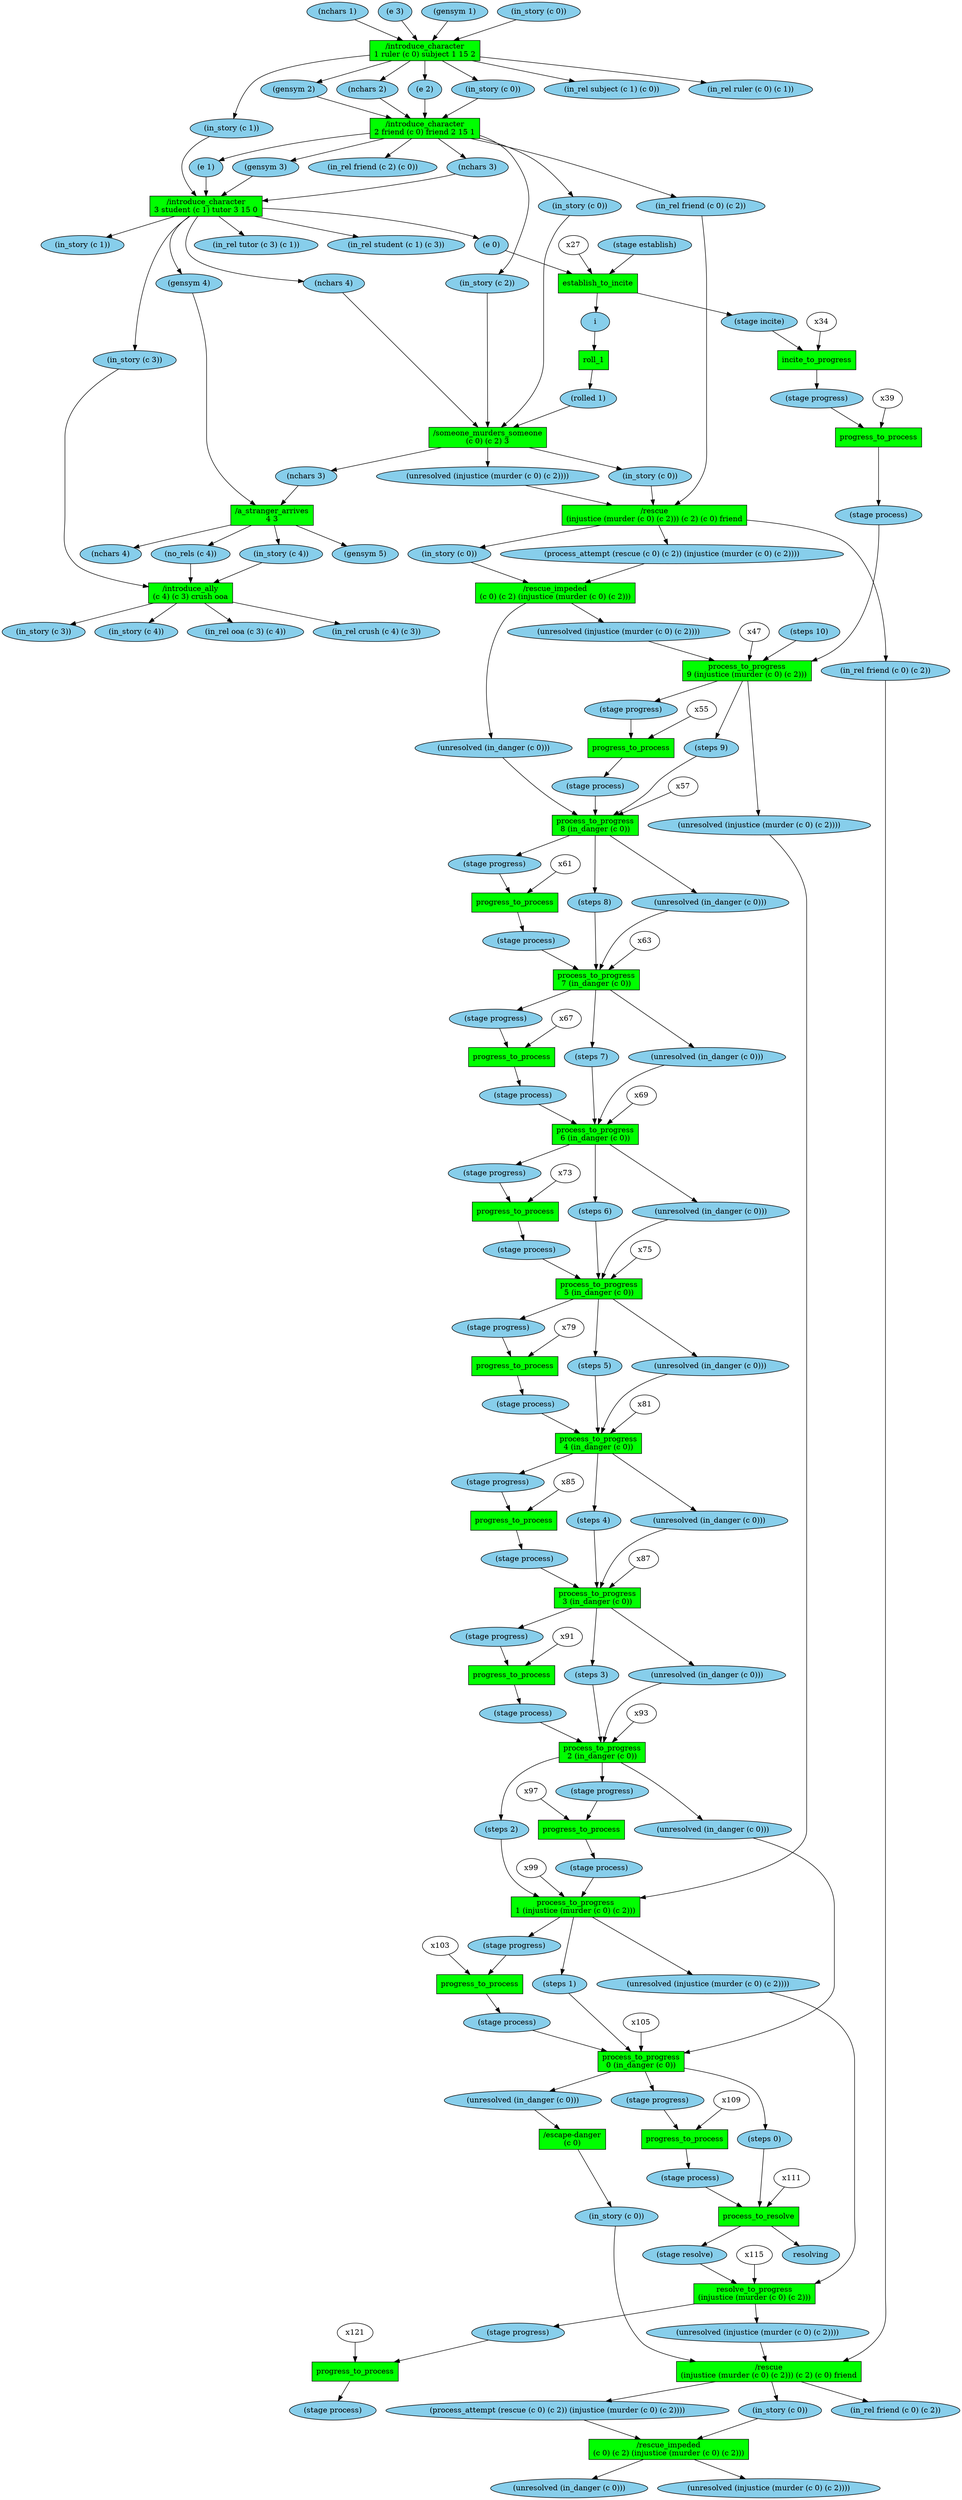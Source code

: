 digraph {
x5 [style=filled,fillcolor=skyblue,label="(nchars 1)"];
x4 [style=filled,fillcolor=skyblue,label="(steps 10)"];
x3 [style=filled,fillcolor=skyblue,label="(e 3)"];
x2 [style=filled,fillcolor=skyblue,label="(gensym 1)"];
x1 [style=filled,fillcolor=skyblue,label="(in_story (c 0))"];
x0 [style=filled,fillcolor=skyblue,label="(stage establish)"];
t0 [shape=box,style=filled,fillcolor=green,label="/introduce_character\n1 ruler (c 0) subject 1 15 2"];
x12 [style=filled,fillcolor=skyblue,label="(gensym 2)"];
x11 [style=filled,fillcolor=skyblue,label="(in_rel subject (c 1) (c 0))"];
x10 [style=filled,fillcolor=skyblue,label="(in_rel ruler (c 0) (c 1))"];
x9 [style=filled,fillcolor=skyblue,label="(in_story (c 1))"];
x8 [style=filled,fillcolor=skyblue,label="(nchars 2)"];
x7 [style=filled,fillcolor=skyblue,label="(e 2)"];
x6 [style=filled,fillcolor=skyblue,label="(in_story (c 0))"];
x2 -> t0;
x1 -> t0;
x5 -> t0;
x3 -> t0;
t0 -> x12;
t0 -> x11;
t0 -> x10;
t0 -> x9;
t0 -> x8;
t0 -> x7;
t0 -> x6;
t1 [shape=box,style=filled,fillcolor=green,label="/introduce_character\n2 friend (c 0) friend 2 15 1"];
x19 [style=filled,fillcolor=skyblue,label="(gensym 3)"];
x18 [style=filled,fillcolor=skyblue,label="(in_rel friend (c 2) (c 0))"];
x17 [style=filled,fillcolor=skyblue,label="(in_rel friend (c 0) (c 2))"];
x16 [style=filled,fillcolor=skyblue,label="(in_story (c 2))"];
x15 [style=filled,fillcolor=skyblue,label="(nchars 3)"];
x14 [style=filled,fillcolor=skyblue,label="(e 1)"];
x13 [style=filled,fillcolor=skyblue,label="(in_story (c 0))"];
x12 -> t1;
x6 -> t1;
x8 -> t1;
x7 -> t1;
t1 -> x19;
t1 -> x18;
t1 -> x17;
t1 -> x16;
t1 -> x15;
t1 -> x14;
t1 -> x13;
t2 [shape=box,style=filled,fillcolor=green,label="/introduce_character\n3 student (c 1) tutor 3 15 0"];
x26 [style=filled,fillcolor=skyblue,label="(gensym 4)"];
x25 [style=filled,fillcolor=skyblue,label="(in_rel tutor (c 3) (c 1))"];
x24 [style=filled,fillcolor=skyblue,label="(in_rel student (c 1) (c 3))"];
x23 [style=filled,fillcolor=skyblue,label="(in_story (c 3))"];
x22 [style=filled,fillcolor=skyblue,label="(nchars 4)"];
x21 [style=filled,fillcolor=skyblue,label="(e 0)"];
x20 [style=filled,fillcolor=skyblue,label="(in_story (c 1))"];
x19 -> t2;
x9 -> t2;
x15 -> t2;
x14 -> t2;
t2 -> x26;
t2 -> x25;
t2 -> x24;
t2 -> x23;
t2 -> x22;
t2 -> x21;
t2 -> x20;
t3 [shape=box,style=filled,fillcolor=green,label="establish_to_incite\n"];
x29 [style=filled,fillcolor=skyblue,label="(stage incite)"];
x28 [style=filled,fillcolor=skyblue,label="i"];
x0 -> t3;
x27 -> t3;
x21 -> t3;
t3 -> x29;
t3 -> x28;
t4 [shape=box,style=filled,fillcolor=green,label="roll_1\n"];
x30 [style=filled,fillcolor=skyblue,label="(rolled 1)"];
x28 -> t4;
t4 -> x30;
t5 [shape=box,style=filled,fillcolor=green,label="/someone_murders_someone\n(c 0) (c 2) 3"];
x33 [style=filled,fillcolor=skyblue,label="(unresolved (injustice (murder (c 0) (c 2))))"];
x32 [style=filled,fillcolor=skyblue,label="(nchars 3)"];
x31 [style=filled,fillcolor=skyblue,label="(in_story (c 0))"];
x30 -> t5;
x13 -> t5;
x16 -> t5;
x22 -> t5;
t5 -> x33;
t5 -> x32;
t5 -> x31;
t6 [shape=box,style=filled,fillcolor=green,label="incite_to_progress\n"];
x35 [style=filled,fillcolor=skyblue,label="(stage progress)"];
x29 -> t6;
x34 -> t6;
t6 -> x35;
t7 [shape=box,style=filled,fillcolor=green,label="/rescue\n(injustice (murder (c 0) (c 2))) (c 2) (c 0) friend"];
x38 [style=filled,fillcolor=skyblue,label="(process_attempt (rescue (c 0) (c 2)) (injustice (murder (c 0) (c 2))))"];
x37 [style=filled,fillcolor=skyblue,label="(in_rel friend (c 0) (c 2))"];
x36 [style=filled,fillcolor=skyblue,label="(in_story (c 0))"];
x33 -> t7;
x31 -> t7;
x17 -> t7;
t7 -> x38;
t7 -> x37;
t7 -> x36;
t8 [shape=box,style=filled,fillcolor=green,label="progress_to_process\n"];
x40 [style=filled,fillcolor=skyblue,label="(stage process)"];
x35 -> t8;
x39 -> t8;
t8 -> x40;
t9 [shape=box,style=filled,fillcolor=green,label="/rescue_impeded\n(c 0) (c 2) (injustice (murder (c 0) (c 2)))"];
x42 [style=filled,fillcolor=skyblue,label="(unresolved (in_danger (c 0)))"];
x41 [style=filled,fillcolor=skyblue,label="(unresolved (injustice (murder (c 0) (c 2))))"];
x38 -> t9;
x36 -> t9;
t9 -> x42;
t9 -> x41;
t10 [shape=box,style=filled,fillcolor=green,label="/a_stranger_arrives\n4 3"];
x46 [style=filled,fillcolor=skyblue,label="(no_rels (c 4))"];
x45 [style=filled,fillcolor=skyblue,label="(gensym 5)"];
x44 [style=filled,fillcolor=skyblue,label="(in_story (c 4))"];
x43 [style=filled,fillcolor=skyblue,label="(nchars 4)"];
x26 -> t10;
x32 -> t10;
t10 -> x46;
t10 -> x45;
t10 -> x44;
t10 -> x43;
t11 [shape=box,style=filled,fillcolor=green,label="process_to_progress\n9 (injustice (murder (c 0) (c 2)))"];
x50 [style=filled,fillcolor=skyblue,label="(stage progress)"];
x49 [style=filled,fillcolor=skyblue,label="(steps 9)"];
x48 [style=filled,fillcolor=skyblue,label="(unresolved (injustice (murder (c 0) (c 2))))"];
x40 -> t11;
x47 -> t11;
x4 -> t11;
x41 -> t11;
t11 -> x50;
t11 -> x49;
t11 -> x48;
t12 [shape=box,style=filled,fillcolor=green,label="/introduce_ally\n(c 4) (c 3) crush ooa"];
x54 [style=filled,fillcolor=skyblue,label="(in_rel ooa (c 3) (c 4))"];
x53 [style=filled,fillcolor=skyblue,label="(in_rel crush (c 4) (c 3))"];
x52 [style=filled,fillcolor=skyblue,label="(in_story (c 3))"];
x51 [style=filled,fillcolor=skyblue,label="(in_story (c 4))"];
x46 -> t12;
x44 -> t12;
x23 -> t12;
t12 -> x54;
t12 -> x53;
t12 -> x52;
t12 -> x51;
t13 [shape=box,style=filled,fillcolor=green,label="progress_to_process\n"];
x56 [style=filled,fillcolor=skyblue,label="(stage process)"];
x50 -> t13;
x55 -> t13;
t13 -> x56;
t14 [shape=box,style=filled,fillcolor=green,label="process_to_progress\n8 (in_danger (c 0))"];
x60 [style=filled,fillcolor=skyblue,label="(stage progress)"];
x59 [style=filled,fillcolor=skyblue,label="(steps 8)"];
x58 [style=filled,fillcolor=skyblue,label="(unresolved (in_danger (c 0)))"];
x56 -> t14;
x57 -> t14;
x49 -> t14;
x42 -> t14;
t14 -> x60;
t14 -> x59;
t14 -> x58;
t15 [shape=box,style=filled,fillcolor=green,label="progress_to_process\n"];
x62 [style=filled,fillcolor=skyblue,label="(stage process)"];
x60 -> t15;
x61 -> t15;
t15 -> x62;
t16 [shape=box,style=filled,fillcolor=green,label="process_to_progress\n7 (in_danger (c 0))"];
x66 [style=filled,fillcolor=skyblue,label="(stage progress)"];
x65 [style=filled,fillcolor=skyblue,label="(steps 7)"];
x64 [style=filled,fillcolor=skyblue,label="(unresolved (in_danger (c 0)))"];
x62 -> t16;
x63 -> t16;
x59 -> t16;
x58 -> t16;
t16 -> x66;
t16 -> x65;
t16 -> x64;
t17 [shape=box,style=filled,fillcolor=green,label="progress_to_process\n"];
x68 [style=filled,fillcolor=skyblue,label="(stage process)"];
x66 -> t17;
x67 -> t17;
t17 -> x68;
t18 [shape=box,style=filled,fillcolor=green,label="process_to_progress\n6 (in_danger (c 0))"];
x72 [style=filled,fillcolor=skyblue,label="(stage progress)"];
x71 [style=filled,fillcolor=skyblue,label="(steps 6)"];
x70 [style=filled,fillcolor=skyblue,label="(unresolved (in_danger (c 0)))"];
x68 -> t18;
x69 -> t18;
x65 -> t18;
x64 -> t18;
t18 -> x72;
t18 -> x71;
t18 -> x70;
t19 [shape=box,style=filled,fillcolor=green,label="progress_to_process\n"];
x74 [style=filled,fillcolor=skyblue,label="(stage process)"];
x72 -> t19;
x73 -> t19;
t19 -> x74;
t20 [shape=box,style=filled,fillcolor=green,label="process_to_progress\n5 (in_danger (c 0))"];
x78 [style=filled,fillcolor=skyblue,label="(stage progress)"];
x77 [style=filled,fillcolor=skyblue,label="(steps 5)"];
x76 [style=filled,fillcolor=skyblue,label="(unresolved (in_danger (c 0)))"];
x74 -> t20;
x75 -> t20;
x71 -> t20;
x70 -> t20;
t20 -> x78;
t20 -> x77;
t20 -> x76;
t21 [shape=box,style=filled,fillcolor=green,label="progress_to_process\n"];
x80 [style=filled,fillcolor=skyblue,label="(stage process)"];
x78 -> t21;
x79 -> t21;
t21 -> x80;
t22 [shape=box,style=filled,fillcolor=green,label="process_to_progress\n4 (in_danger (c 0))"];
x84 [style=filled,fillcolor=skyblue,label="(stage progress)"];
x83 [style=filled,fillcolor=skyblue,label="(steps 4)"];
x82 [style=filled,fillcolor=skyblue,label="(unresolved (in_danger (c 0)))"];
x80 -> t22;
x81 -> t22;
x77 -> t22;
x76 -> t22;
t22 -> x84;
t22 -> x83;
t22 -> x82;
t23 [shape=box,style=filled,fillcolor=green,label="progress_to_process\n"];
x86 [style=filled,fillcolor=skyblue,label="(stage process)"];
x84 -> t23;
x85 -> t23;
t23 -> x86;
t24 [shape=box,style=filled,fillcolor=green,label="process_to_progress\n3 (in_danger (c 0))"];
x90 [style=filled,fillcolor=skyblue,label="(stage progress)"];
x89 [style=filled,fillcolor=skyblue,label="(steps 3)"];
x88 [style=filled,fillcolor=skyblue,label="(unresolved (in_danger (c 0)))"];
x86 -> t24;
x87 -> t24;
x83 -> t24;
x82 -> t24;
t24 -> x90;
t24 -> x89;
t24 -> x88;
t25 [shape=box,style=filled,fillcolor=green,label="progress_to_process\n"];
x92 [style=filled,fillcolor=skyblue,label="(stage process)"];
x90 -> t25;
x91 -> t25;
t25 -> x92;
t26 [shape=box,style=filled,fillcolor=green,label="process_to_progress\n2 (in_danger (c 0))"];
x96 [style=filled,fillcolor=skyblue,label="(stage progress)"];
x95 [style=filled,fillcolor=skyblue,label="(steps 2)"];
x94 [style=filled,fillcolor=skyblue,label="(unresolved (in_danger (c 0)))"];
x92 -> t26;
x93 -> t26;
x89 -> t26;
x88 -> t26;
t26 -> x96;
t26 -> x95;
t26 -> x94;
t27 [shape=box,style=filled,fillcolor=green,label="progress_to_process\n"];
x98 [style=filled,fillcolor=skyblue,label="(stage process)"];
x96 -> t27;
x97 -> t27;
t27 -> x98;
t28 [shape=box,style=filled,fillcolor=green,label="process_to_progress\n1 (injustice (murder (c 0) (c 2)))"];
x102 [style=filled,fillcolor=skyblue,label="(stage progress)"];
x101 [style=filled,fillcolor=skyblue,label="(steps 1)"];
x100 [style=filled,fillcolor=skyblue,label="(unresolved (injustice (murder (c 0) (c 2))))"];
x98 -> t28;
x99 -> t28;
x95 -> t28;
x48 -> t28;
t28 -> x102;
t28 -> x101;
t28 -> x100;
t29 [shape=box,style=filled,fillcolor=green,label="progress_to_process\n"];
x104 [style=filled,fillcolor=skyblue,label="(stage process)"];
x102 -> t29;
x103 -> t29;
t29 -> x104;
t30 [shape=box,style=filled,fillcolor=green,label="process_to_progress\n0 (in_danger (c 0))"];
x108 [style=filled,fillcolor=skyblue,label="(stage progress)"];
x107 [style=filled,fillcolor=skyblue,label="(steps 0)"];
x106 [style=filled,fillcolor=skyblue,label="(unresolved (in_danger (c 0)))"];
x104 -> t30;
x105 -> t30;
x101 -> t30;
x94 -> t30;
t30 -> x108;
t30 -> x107;
t30 -> x106;
t31 [shape=box,style=filled,fillcolor=green,label="progress_to_process\n"];
x110 [style=filled,fillcolor=skyblue,label="(stage process)"];
x108 -> t31;
x109 -> t31;
t31 -> x110;
t32 [shape=box,style=filled,fillcolor=green,label="process_to_resolve\n"];
x113 [style=filled,fillcolor=skyblue,label="(stage resolve)"];
x112 [style=filled,fillcolor=skyblue,label="resolving"];
x110 -> t32;
x111 -> t32;
x107 -> t32;
t32 -> x113;
t32 -> x112;
t33 [shape=box,style=filled,fillcolor=green,label="/escape-danger\n(c 0)"];
x114 [style=filled,fillcolor=skyblue,label="(in_story (c 0))"];
x106 -> t33;
t33 -> x114;
t34 [shape=box,style=filled,fillcolor=green,label="resolve_to_progress\n(injustice (murder (c 0) (c 2)))"];
x117 [style=filled,fillcolor=skyblue,label="(stage progress)"];
x116 [style=filled,fillcolor=skyblue,label="(unresolved (injustice (murder (c 0) (c 2))))"];
x113 -> t34;
x115 -> t34;
x100 -> t34;
t34 -> x117;
t34 -> x116;
t35 [shape=box,style=filled,fillcolor=green,label="/rescue\n(injustice (murder (c 0) (c 2))) (c 2) (c 0) friend"];
x120 [style=filled,fillcolor=skyblue,label="(process_attempt (rescue (c 0) (c 2)) (injustice (murder (c 0) (c 2))))"];
x119 [style=filled,fillcolor=skyblue,label="(in_rel friend (c 0) (c 2))"];
x118 [style=filled,fillcolor=skyblue,label="(in_story (c 0))"];
x116 -> t35;
x114 -> t35;
x37 -> t35;
t35 -> x120;
t35 -> x119;
t35 -> x118;
t36 [shape=box,style=filled,fillcolor=green,label="progress_to_process\n"];
x122 [style=filled,fillcolor=skyblue,label="(stage process)"];
x117 -> t36;
x121 -> t36;
t36 -> x122;
t37 [shape=box,style=filled,fillcolor=green,label="/rescue_impeded\n(c 0) (c 2) (injustice (murder (c 0) (c 2)))"];
x124 [style=filled,fillcolor=skyblue,label="(unresolved (in_danger (c 0)))"];
x123 [style=filled,fillcolor=skyblue,label="(unresolved (injustice (murder (c 0) (c 2))))"];
x120 -> t37;
x118 -> t37;
t37 -> x124;
t37 -> x123;
}